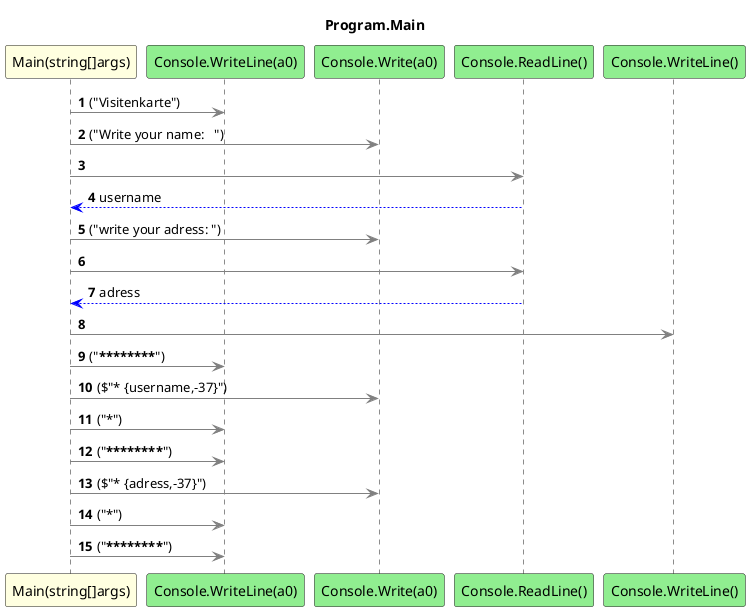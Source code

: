 @startuml Program.Main
title Program.Main
participant "Main(string[]args)" as Main_p0 #LightYellow
participant "Console.WriteLine(a0)" as Console_WriteLine_a0 #LightGreen
participant "Console.Write(a0)" as Console_Write_a0 #LightGreen
participant "Console.ReadLine()" as Console_ReadLine #LightGreen
participant "Console.WriteLine()" as Console_WriteLine #LightGreen
autonumber
Main_p0 -[#grey]> Console_WriteLine_a0 : ("Visitenkarte")
Main_p0 -[#grey]> Console_Write_a0 : ("Write your name:   ")
Main_p0 -[#grey]> Console_ReadLine
Console_ReadLine -[#blue]-> Main_p0 : username
Main_p0 -[#grey]> Console_Write_a0 : ("write your adress: ")
Main_p0 -[#grey]> Console_ReadLine
Console_ReadLine -[#blue]-> Main_p0 : adress
Main_p0 -[#grey]> Console_WriteLine
Main_p0 -[#grey]> Console_WriteLine_a0 : ("****************************************")
Main_p0 -[#grey]> Console_Write_a0 : ($"* {username,-37}")
Main_p0 -[#grey]> Console_WriteLine_a0 : ("*")
Main_p0 -[#grey]> Console_WriteLine_a0 : ("****************************************")
Main_p0 -[#grey]> Console_Write_a0 : ($"* {adress,-37}")
Main_p0 -[#grey]> Console_WriteLine_a0 : ("*")
Main_p0 -[#grey]> Console_WriteLine_a0 : ("****************************************")
@enduml
